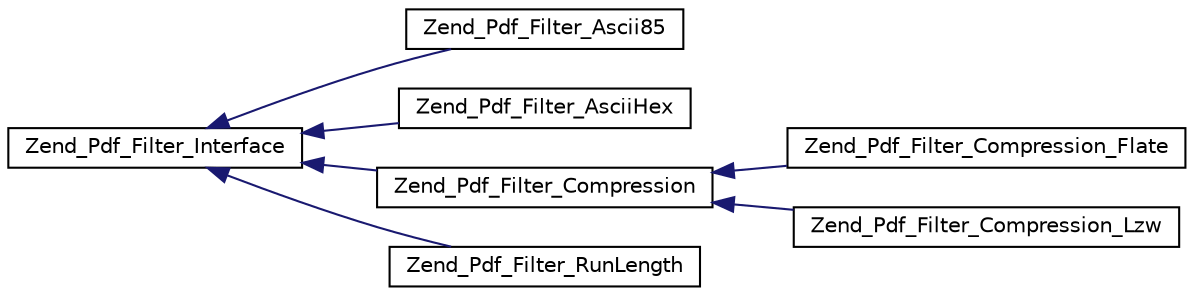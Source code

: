 digraph G
{
  edge [fontname="Helvetica",fontsize="10",labelfontname="Helvetica",labelfontsize="10"];
  node [fontname="Helvetica",fontsize="10",shape=record];
  rankdir="LR";
  Node1 [label="Zend_Pdf_Filter_Interface",height=0.2,width=0.4,color="black", fillcolor="white", style="filled",URL="$interface_zend___pdf___filter___interface.html"];
  Node1 -> Node2 [dir="back",color="midnightblue",fontsize="10",style="solid",fontname="Helvetica"];
  Node2 [label="Zend_Pdf_Filter_Ascii85",height=0.2,width=0.4,color="black", fillcolor="white", style="filled",URL="$class_zend___pdf___filter___ascii85.html"];
  Node1 -> Node3 [dir="back",color="midnightblue",fontsize="10",style="solid",fontname="Helvetica"];
  Node3 [label="Zend_Pdf_Filter_AsciiHex",height=0.2,width=0.4,color="black", fillcolor="white", style="filled",URL="$class_zend___pdf___filter___ascii_hex.html"];
  Node1 -> Node4 [dir="back",color="midnightblue",fontsize="10",style="solid",fontname="Helvetica"];
  Node4 [label="Zend_Pdf_Filter_Compression",height=0.2,width=0.4,color="black", fillcolor="white", style="filled",URL="$class_zend___pdf___filter___compression.html"];
  Node4 -> Node5 [dir="back",color="midnightblue",fontsize="10",style="solid",fontname="Helvetica"];
  Node5 [label="Zend_Pdf_Filter_Compression_Flate",height=0.2,width=0.4,color="black", fillcolor="white", style="filled",URL="$class_zend___pdf___filter___compression___flate.html"];
  Node4 -> Node6 [dir="back",color="midnightblue",fontsize="10",style="solid",fontname="Helvetica"];
  Node6 [label="Zend_Pdf_Filter_Compression_Lzw",height=0.2,width=0.4,color="black", fillcolor="white", style="filled",URL="$class_zend___pdf___filter___compression___lzw.html"];
  Node1 -> Node7 [dir="back",color="midnightblue",fontsize="10",style="solid",fontname="Helvetica"];
  Node7 [label="Zend_Pdf_Filter_RunLength",height=0.2,width=0.4,color="black", fillcolor="white", style="filled",URL="$class_zend___pdf___filter___run_length.html"];
}
